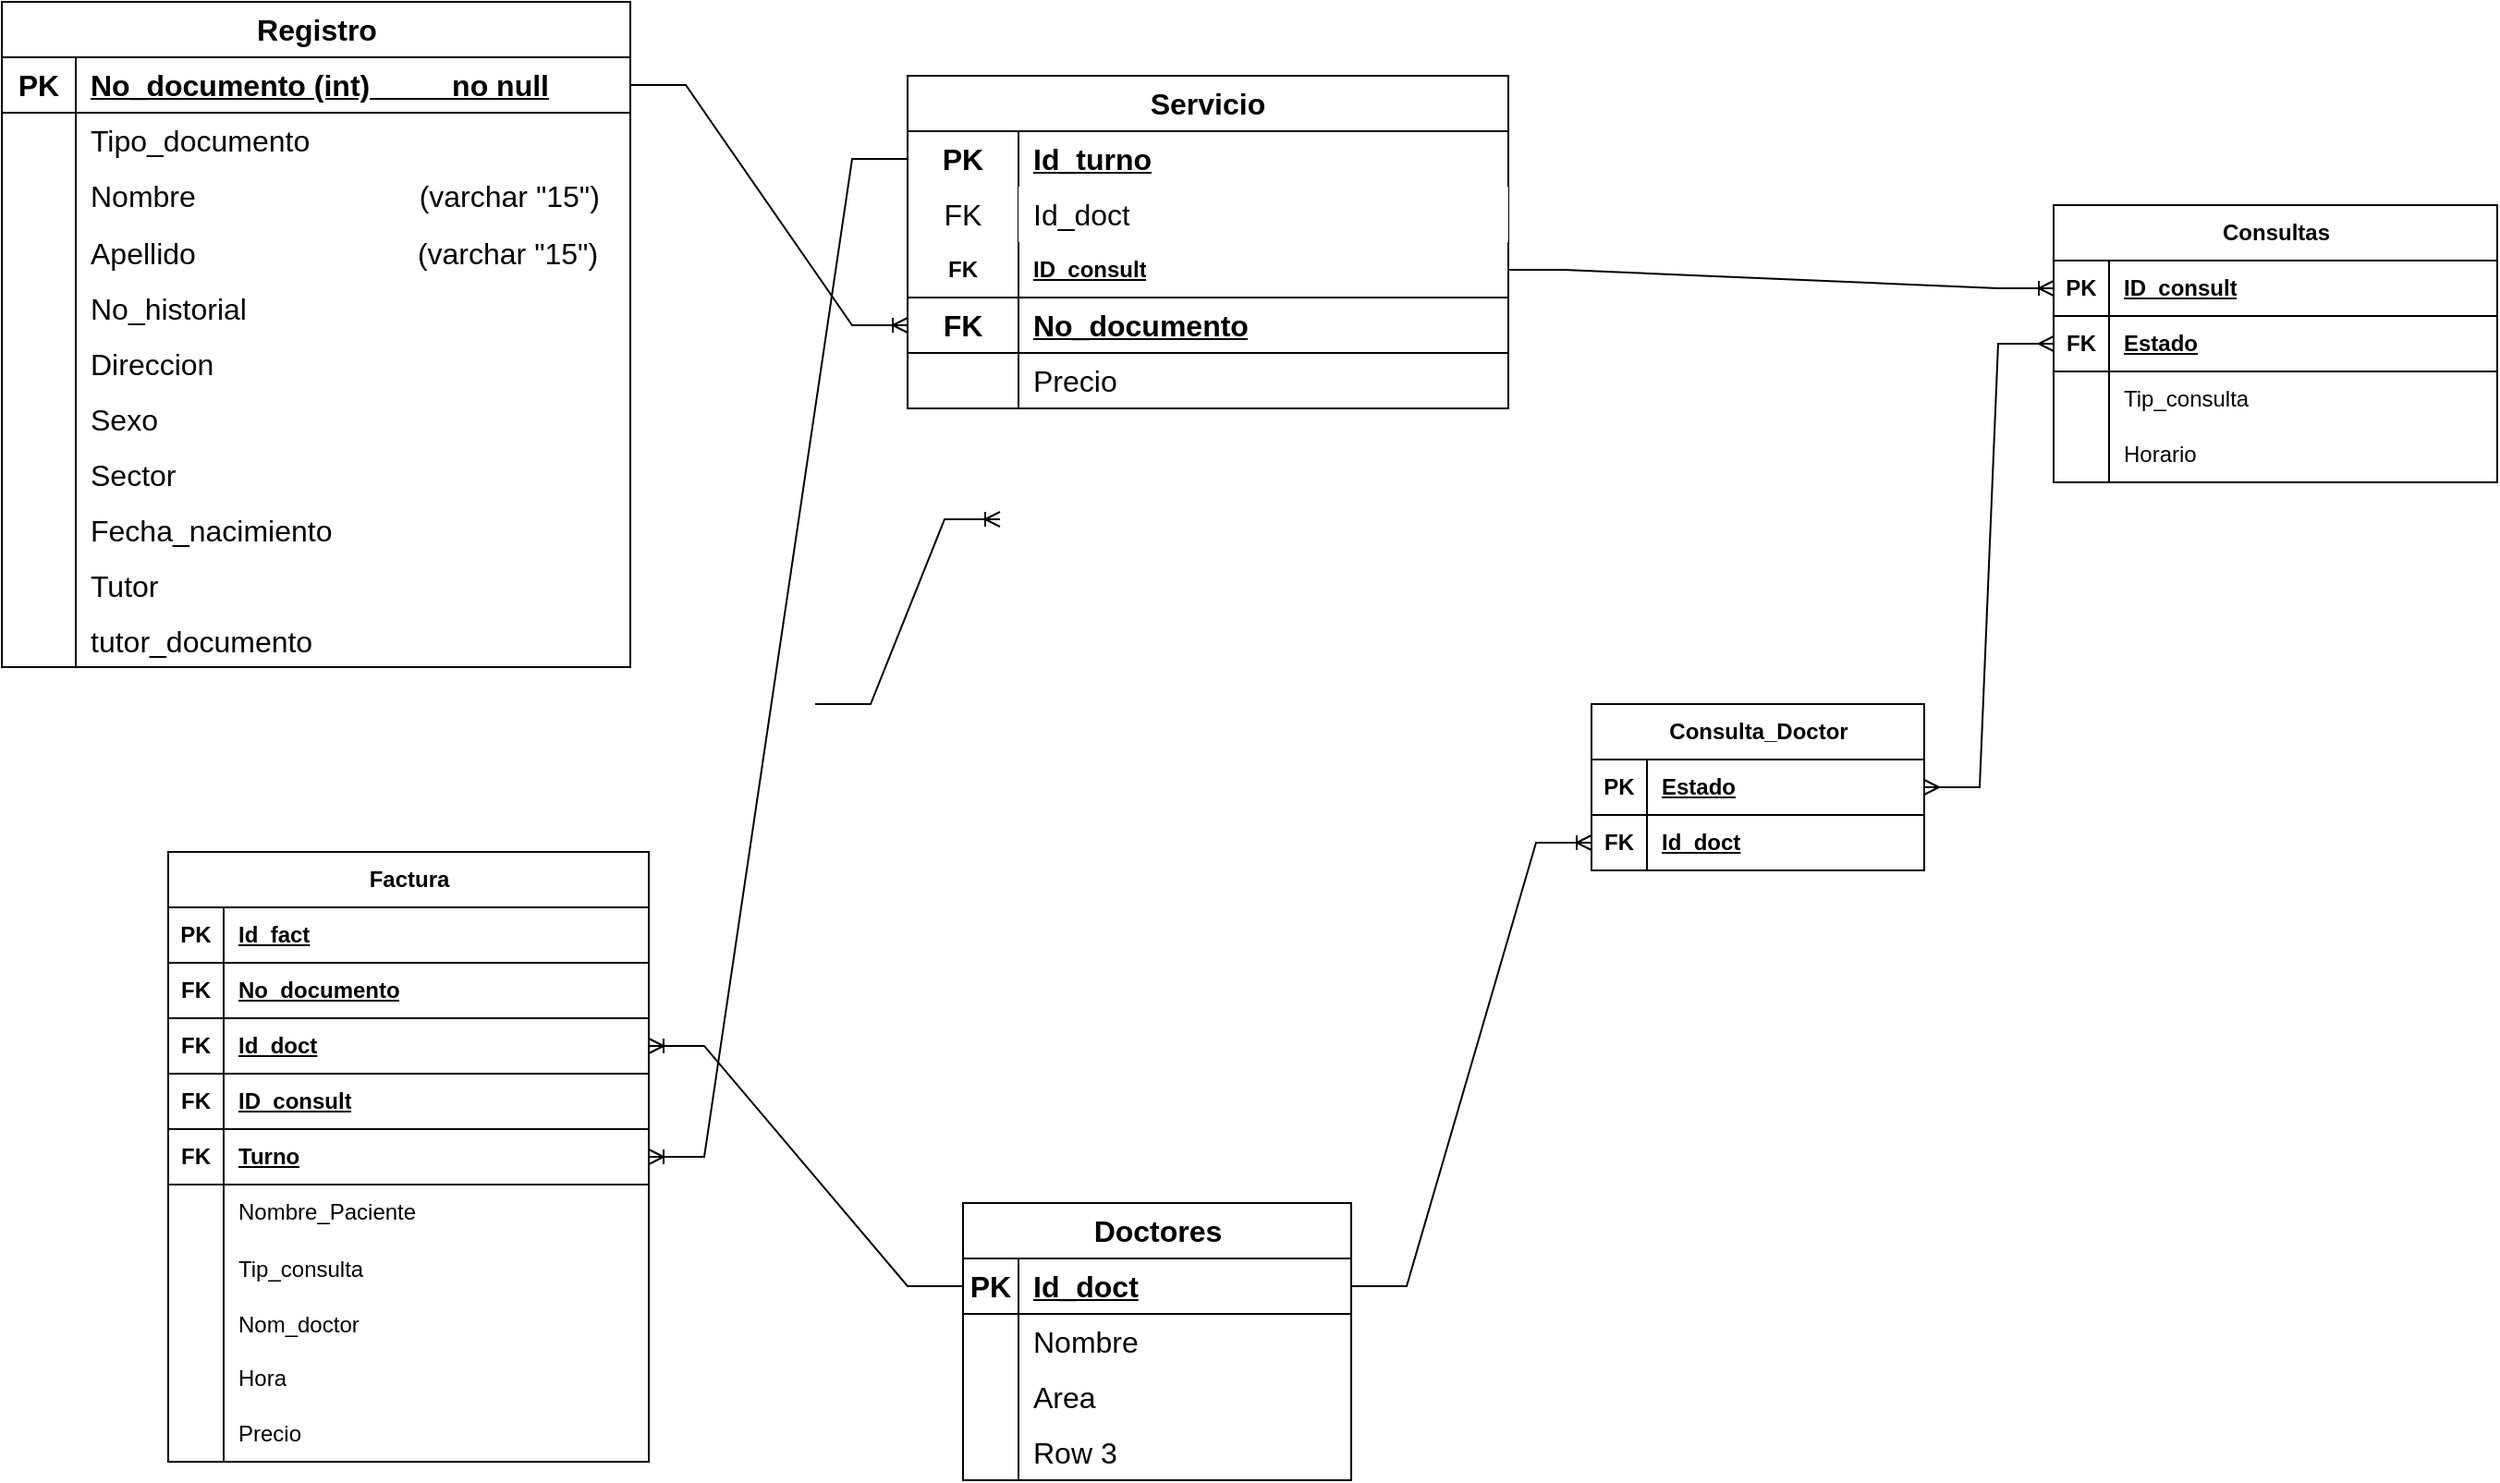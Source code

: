 <mxfile version="22.1.4" type="device">
  <diagram name="Página-1" id="O8-3BFKlpfTAhnzVfOjH">
    <mxGraphModel dx="2052" dy="817" grid="1" gridSize="10" guides="1" tooltips="1" connect="1" arrows="1" fold="1" page="0" pageScale="1" pageWidth="827" pageHeight="1169" math="0" shadow="0">
      <root>
        <mxCell id="0" />
        <mxCell id="1" parent="0" />
        <mxCell id="U9Rpdyars7yZOrOAHkoz-5" value="Registro" style="shape=table;startSize=30;container=1;collapsible=1;childLayout=tableLayout;fixedRows=1;rowLines=0;fontStyle=1;align=center;resizeLast=1;html=1;fontSize=16;" parent="1" vertex="1">
          <mxGeometry x="-140" y="30" width="340" height="360" as="geometry">
            <mxRectangle x="100" y="120" width="80" height="30" as="alternateBounds" />
          </mxGeometry>
        </mxCell>
        <mxCell id="U9Rpdyars7yZOrOAHkoz-6" value="" style="shape=tableRow;horizontal=0;startSize=0;swimlaneHead=0;swimlaneBody=0;fillColor=none;collapsible=0;dropTarget=0;points=[[0,0.5],[1,0.5]];portConstraint=eastwest;top=0;left=0;right=0;bottom=1;fontSize=16;" parent="U9Rpdyars7yZOrOAHkoz-5" vertex="1">
          <mxGeometry y="30" width="340" height="30" as="geometry" />
        </mxCell>
        <mxCell id="U9Rpdyars7yZOrOAHkoz-7" value="PK" style="shape=partialRectangle;connectable=0;fillColor=none;top=0;left=0;bottom=0;right=0;fontStyle=1;overflow=hidden;whiteSpace=wrap;html=1;fontSize=16;" parent="U9Rpdyars7yZOrOAHkoz-6" vertex="1">
          <mxGeometry width="40" height="30" as="geometry">
            <mxRectangle width="40" height="30" as="alternateBounds" />
          </mxGeometry>
        </mxCell>
        <mxCell id="U9Rpdyars7yZOrOAHkoz-8" value="No_documento (int)&amp;nbsp; &amp;nbsp; &amp;nbsp; &amp;nbsp; &amp;nbsp; no null" style="shape=partialRectangle;connectable=0;fillColor=none;top=0;left=0;bottom=0;right=0;align=left;spacingLeft=6;fontStyle=5;overflow=hidden;whiteSpace=wrap;html=1;fontSize=16;" parent="U9Rpdyars7yZOrOAHkoz-6" vertex="1">
          <mxGeometry x="40" width="300" height="30" as="geometry">
            <mxRectangle width="300" height="30" as="alternateBounds" />
          </mxGeometry>
        </mxCell>
        <mxCell id="U9Rpdyars7yZOrOAHkoz-9" value="" style="shape=tableRow;horizontal=0;startSize=0;swimlaneHead=0;swimlaneBody=0;fillColor=none;collapsible=0;dropTarget=0;points=[[0,0.5],[1,0.5]];portConstraint=eastwest;top=0;left=0;right=0;bottom=0;fontSize=16;" parent="U9Rpdyars7yZOrOAHkoz-5" vertex="1">
          <mxGeometry y="60" width="340" height="30" as="geometry" />
        </mxCell>
        <mxCell id="U9Rpdyars7yZOrOAHkoz-10" value="" style="shape=partialRectangle;connectable=0;fillColor=none;top=0;left=0;bottom=0;right=0;editable=1;overflow=hidden;whiteSpace=wrap;html=1;fontSize=16;" parent="U9Rpdyars7yZOrOAHkoz-9" vertex="1">
          <mxGeometry width="40" height="30" as="geometry">
            <mxRectangle width="40" height="30" as="alternateBounds" />
          </mxGeometry>
        </mxCell>
        <mxCell id="U9Rpdyars7yZOrOAHkoz-11" value="Tipo_documento&amp;nbsp;" style="shape=partialRectangle;connectable=0;fillColor=none;top=0;left=0;bottom=0;right=0;align=left;spacingLeft=6;overflow=hidden;whiteSpace=wrap;html=1;fontSize=16;" parent="U9Rpdyars7yZOrOAHkoz-9" vertex="1">
          <mxGeometry x="40" width="300" height="30" as="geometry">
            <mxRectangle width="300" height="30" as="alternateBounds" />
          </mxGeometry>
        </mxCell>
        <mxCell id="U9Rpdyars7yZOrOAHkoz-15" value="" style="shape=tableRow;horizontal=0;startSize=0;swimlaneHead=0;swimlaneBody=0;fillColor=none;collapsible=0;dropTarget=0;points=[[0,0.5],[1,0.5]];portConstraint=eastwest;top=0;left=0;right=0;bottom=0;fontSize=16;" parent="U9Rpdyars7yZOrOAHkoz-5" vertex="1">
          <mxGeometry y="90" width="340" height="30" as="geometry" />
        </mxCell>
        <mxCell id="U9Rpdyars7yZOrOAHkoz-16" value="" style="shape=partialRectangle;connectable=0;fillColor=none;top=0;left=0;bottom=0;right=0;editable=1;overflow=hidden;whiteSpace=wrap;html=1;fontSize=16;" parent="U9Rpdyars7yZOrOAHkoz-15" vertex="1">
          <mxGeometry width="40" height="30" as="geometry">
            <mxRectangle width="40" height="30" as="alternateBounds" />
          </mxGeometry>
        </mxCell>
        <mxCell id="U9Rpdyars7yZOrOAHkoz-17" value="Nombre&amp;nbsp;&lt;span style=&quot;white-space: pre;&quot;&gt;&#x9;&lt;/span&gt;&lt;span style=&quot;white-space: pre;&quot;&gt;&#x9;&lt;/span&gt;&lt;span style=&quot;white-space: pre;&quot;&gt;&#x9;&lt;/span&gt;&lt;span style=&quot;white-space: pre;&quot;&gt;&#x9;&lt;/span&gt;(varchar &quot;15&quot;)" style="shape=partialRectangle;connectable=0;fillColor=none;top=0;left=0;bottom=0;right=0;align=left;spacingLeft=6;overflow=hidden;whiteSpace=wrap;html=1;fontSize=16;" parent="U9Rpdyars7yZOrOAHkoz-15" vertex="1">
          <mxGeometry x="40" width="300" height="30" as="geometry">
            <mxRectangle width="300" height="30" as="alternateBounds" />
          </mxGeometry>
        </mxCell>
        <mxCell id="U9Rpdyars7yZOrOAHkoz-75" value="" style="shape=tableRow;horizontal=0;startSize=0;swimlaneHead=0;swimlaneBody=0;fillColor=none;collapsible=0;dropTarget=0;points=[[0,0.5],[1,0.5]];portConstraint=eastwest;top=0;left=0;right=0;bottom=0;fontSize=16;" parent="U9Rpdyars7yZOrOAHkoz-5" vertex="1">
          <mxGeometry y="120" width="340" height="30" as="geometry" />
        </mxCell>
        <mxCell id="U9Rpdyars7yZOrOAHkoz-76" value="" style="shape=partialRectangle;connectable=0;fillColor=none;top=0;left=0;bottom=0;right=0;editable=1;overflow=hidden;fontSize=16;" parent="U9Rpdyars7yZOrOAHkoz-75" vertex="1">
          <mxGeometry width="40" height="30" as="geometry">
            <mxRectangle width="40" height="30" as="alternateBounds" />
          </mxGeometry>
        </mxCell>
        <mxCell id="U9Rpdyars7yZOrOAHkoz-77" value="Apellido                           (varchar &quot;15&quot;)" style="shape=partialRectangle;connectable=0;fillColor=none;top=0;left=0;bottom=0;right=0;align=left;spacingLeft=6;overflow=hidden;fontSize=16;" parent="U9Rpdyars7yZOrOAHkoz-75" vertex="1">
          <mxGeometry x="40" width="300" height="30" as="geometry">
            <mxRectangle width="300" height="30" as="alternateBounds" />
          </mxGeometry>
        </mxCell>
        <mxCell id="U9Rpdyars7yZOrOAHkoz-83" value="" style="shape=tableRow;horizontal=0;startSize=0;swimlaneHead=0;swimlaneBody=0;fillColor=none;collapsible=0;dropTarget=0;points=[[0,0.5],[1,0.5]];portConstraint=eastwest;top=0;left=0;right=0;bottom=0;fontSize=16;" parent="U9Rpdyars7yZOrOAHkoz-5" vertex="1">
          <mxGeometry y="150" width="340" height="30" as="geometry" />
        </mxCell>
        <mxCell id="U9Rpdyars7yZOrOAHkoz-84" value="" style="shape=partialRectangle;connectable=0;fillColor=none;top=0;left=0;bottom=0;right=0;editable=1;overflow=hidden;fontSize=16;" parent="U9Rpdyars7yZOrOAHkoz-83" vertex="1">
          <mxGeometry width="40" height="30" as="geometry">
            <mxRectangle width="40" height="30" as="alternateBounds" />
          </mxGeometry>
        </mxCell>
        <mxCell id="U9Rpdyars7yZOrOAHkoz-85" value="No_historial" style="shape=partialRectangle;connectable=0;fillColor=none;top=0;left=0;bottom=0;right=0;align=left;spacingLeft=6;overflow=hidden;fontSize=16;" parent="U9Rpdyars7yZOrOAHkoz-83" vertex="1">
          <mxGeometry x="40" width="300" height="30" as="geometry">
            <mxRectangle width="300" height="30" as="alternateBounds" />
          </mxGeometry>
        </mxCell>
        <mxCell id="U9Rpdyars7yZOrOAHkoz-79" value="" style="shape=tableRow;horizontal=0;startSize=0;swimlaneHead=0;swimlaneBody=0;fillColor=none;collapsible=0;dropTarget=0;points=[[0,0.5],[1,0.5]];portConstraint=eastwest;top=0;left=0;right=0;bottom=0;fontSize=16;" parent="U9Rpdyars7yZOrOAHkoz-5" vertex="1">
          <mxGeometry y="180" width="340" height="30" as="geometry" />
        </mxCell>
        <mxCell id="U9Rpdyars7yZOrOAHkoz-80" value="" style="shape=partialRectangle;connectable=0;fillColor=none;top=0;left=0;bottom=0;right=0;editable=1;overflow=hidden;fontSize=16;" parent="U9Rpdyars7yZOrOAHkoz-79" vertex="1">
          <mxGeometry width="40" height="30" as="geometry">
            <mxRectangle width="40" height="30" as="alternateBounds" />
          </mxGeometry>
        </mxCell>
        <mxCell id="U9Rpdyars7yZOrOAHkoz-81" value="Direccion" style="shape=partialRectangle;connectable=0;fillColor=none;top=0;left=0;bottom=0;right=0;align=left;spacingLeft=6;overflow=hidden;fontSize=16;" parent="U9Rpdyars7yZOrOAHkoz-79" vertex="1">
          <mxGeometry x="40" width="300" height="30" as="geometry">
            <mxRectangle width="300" height="30" as="alternateBounds" />
          </mxGeometry>
        </mxCell>
        <mxCell id="U9Rpdyars7yZOrOAHkoz-95" value="" style="shape=tableRow;horizontal=0;startSize=0;swimlaneHead=0;swimlaneBody=0;fillColor=none;collapsible=0;dropTarget=0;points=[[0,0.5],[1,0.5]];portConstraint=eastwest;top=0;left=0;right=0;bottom=0;fontSize=16;" parent="U9Rpdyars7yZOrOAHkoz-5" vertex="1">
          <mxGeometry y="210" width="340" height="30" as="geometry" />
        </mxCell>
        <mxCell id="U9Rpdyars7yZOrOAHkoz-96" value="" style="shape=partialRectangle;connectable=0;fillColor=none;top=0;left=0;bottom=0;right=0;editable=1;overflow=hidden;fontSize=16;" parent="U9Rpdyars7yZOrOAHkoz-95" vertex="1">
          <mxGeometry width="40" height="30" as="geometry">
            <mxRectangle width="40" height="30" as="alternateBounds" />
          </mxGeometry>
        </mxCell>
        <mxCell id="U9Rpdyars7yZOrOAHkoz-97" value="Sexo" style="shape=partialRectangle;connectable=0;fillColor=none;top=0;left=0;bottom=0;right=0;align=left;spacingLeft=6;overflow=hidden;fontSize=16;" parent="U9Rpdyars7yZOrOAHkoz-95" vertex="1">
          <mxGeometry x="40" width="300" height="30" as="geometry">
            <mxRectangle width="300" height="30" as="alternateBounds" />
          </mxGeometry>
        </mxCell>
        <mxCell id="U9Rpdyars7yZOrOAHkoz-87" value="" style="shape=tableRow;horizontal=0;startSize=0;swimlaneHead=0;swimlaneBody=0;fillColor=none;collapsible=0;dropTarget=0;points=[[0,0.5],[1,0.5]];portConstraint=eastwest;top=0;left=0;right=0;bottom=0;fontSize=16;" parent="U9Rpdyars7yZOrOAHkoz-5" vertex="1">
          <mxGeometry y="240" width="340" height="30" as="geometry" />
        </mxCell>
        <mxCell id="U9Rpdyars7yZOrOAHkoz-88" value="" style="shape=partialRectangle;connectable=0;fillColor=none;top=0;left=0;bottom=0;right=0;editable=1;overflow=hidden;fontSize=16;" parent="U9Rpdyars7yZOrOAHkoz-87" vertex="1">
          <mxGeometry width="40" height="30" as="geometry">
            <mxRectangle width="40" height="30" as="alternateBounds" />
          </mxGeometry>
        </mxCell>
        <mxCell id="U9Rpdyars7yZOrOAHkoz-89" value="Sector" style="shape=partialRectangle;connectable=0;fillColor=none;top=0;left=0;bottom=0;right=0;align=left;spacingLeft=6;overflow=hidden;fontSize=16;" parent="U9Rpdyars7yZOrOAHkoz-87" vertex="1">
          <mxGeometry x="40" width="300" height="30" as="geometry">
            <mxRectangle width="300" height="30" as="alternateBounds" />
          </mxGeometry>
        </mxCell>
        <mxCell id="U9Rpdyars7yZOrOAHkoz-99" value="" style="shape=tableRow;horizontal=0;startSize=0;swimlaneHead=0;swimlaneBody=0;fillColor=none;collapsible=0;dropTarget=0;points=[[0,0.5],[1,0.5]];portConstraint=eastwest;top=0;left=0;right=0;bottom=0;fontSize=16;" parent="U9Rpdyars7yZOrOAHkoz-5" vertex="1">
          <mxGeometry y="270" width="340" height="30" as="geometry" />
        </mxCell>
        <mxCell id="U9Rpdyars7yZOrOAHkoz-100" value="" style="shape=partialRectangle;connectable=0;fillColor=none;top=0;left=0;bottom=0;right=0;editable=1;overflow=hidden;fontSize=16;" parent="U9Rpdyars7yZOrOAHkoz-99" vertex="1">
          <mxGeometry width="40" height="30" as="geometry">
            <mxRectangle width="40" height="30" as="alternateBounds" />
          </mxGeometry>
        </mxCell>
        <mxCell id="U9Rpdyars7yZOrOAHkoz-101" value="Fecha_nacimiento" style="shape=partialRectangle;connectable=0;fillColor=none;top=0;left=0;bottom=0;right=0;align=left;spacingLeft=6;overflow=hidden;fontSize=16;" parent="U9Rpdyars7yZOrOAHkoz-99" vertex="1">
          <mxGeometry x="40" width="300" height="30" as="geometry">
            <mxRectangle width="300" height="30" as="alternateBounds" />
          </mxGeometry>
        </mxCell>
        <mxCell id="U9Rpdyars7yZOrOAHkoz-91" value="" style="shape=tableRow;horizontal=0;startSize=0;swimlaneHead=0;swimlaneBody=0;fillColor=none;collapsible=0;dropTarget=0;points=[[0,0.5],[1,0.5]];portConstraint=eastwest;top=0;left=0;right=0;bottom=0;fontSize=16;" parent="U9Rpdyars7yZOrOAHkoz-5" vertex="1">
          <mxGeometry y="300" width="340" height="30" as="geometry" />
        </mxCell>
        <mxCell id="U9Rpdyars7yZOrOAHkoz-92" value="" style="shape=partialRectangle;connectable=0;fillColor=none;top=0;left=0;bottom=0;right=0;editable=1;overflow=hidden;fontSize=16;" parent="U9Rpdyars7yZOrOAHkoz-91" vertex="1">
          <mxGeometry width="40" height="30" as="geometry">
            <mxRectangle width="40" height="30" as="alternateBounds" />
          </mxGeometry>
        </mxCell>
        <mxCell id="U9Rpdyars7yZOrOAHkoz-93" value="Tutor" style="shape=partialRectangle;connectable=0;fillColor=none;top=0;left=0;bottom=0;right=0;align=left;spacingLeft=6;overflow=hidden;fontSize=16;" parent="U9Rpdyars7yZOrOAHkoz-91" vertex="1">
          <mxGeometry x="40" width="300" height="30" as="geometry">
            <mxRectangle width="300" height="30" as="alternateBounds" />
          </mxGeometry>
        </mxCell>
        <mxCell id="U9Rpdyars7yZOrOAHkoz-103" value="" style="shape=tableRow;horizontal=0;startSize=0;swimlaneHead=0;swimlaneBody=0;fillColor=none;collapsible=0;dropTarget=0;points=[[0,0.5],[1,0.5]];portConstraint=eastwest;top=0;left=0;right=0;bottom=0;fontSize=16;" parent="U9Rpdyars7yZOrOAHkoz-5" vertex="1">
          <mxGeometry y="330" width="340" height="30" as="geometry" />
        </mxCell>
        <mxCell id="U9Rpdyars7yZOrOAHkoz-104" value="" style="shape=partialRectangle;connectable=0;fillColor=none;top=0;left=0;bottom=0;right=0;editable=1;overflow=hidden;fontSize=16;" parent="U9Rpdyars7yZOrOAHkoz-103" vertex="1">
          <mxGeometry width="40" height="30" as="geometry">
            <mxRectangle width="40" height="30" as="alternateBounds" />
          </mxGeometry>
        </mxCell>
        <mxCell id="U9Rpdyars7yZOrOAHkoz-105" value="tutor_documento" style="shape=partialRectangle;connectable=0;fillColor=none;top=0;left=0;bottom=0;right=0;align=left;spacingLeft=6;overflow=hidden;fontSize=16;" parent="U9Rpdyars7yZOrOAHkoz-103" vertex="1">
          <mxGeometry x="40" width="300" height="30" as="geometry">
            <mxRectangle width="300" height="30" as="alternateBounds" />
          </mxGeometry>
        </mxCell>
        <mxCell id="U9Rpdyars7yZOrOAHkoz-18" value="Servicio" style="shape=table;startSize=30;container=1;collapsible=1;childLayout=tableLayout;fixedRows=1;rowLines=0;fontStyle=1;align=center;resizeLast=1;html=1;whiteSpace=wrap;fontSize=16;" parent="1" vertex="1">
          <mxGeometry x="350" y="70" width="325" height="180" as="geometry">
            <mxRectangle x="470" y="120" width="100" height="30" as="alternateBounds" />
          </mxGeometry>
        </mxCell>
        <mxCell id="U9Rpdyars7yZOrOAHkoz-19" value="" style="shape=tableRow;horizontal=0;startSize=0;swimlaneHead=0;swimlaneBody=0;fillColor=none;collapsible=0;dropTarget=0;points=[[0,0.5],[1,0.5]];portConstraint=eastwest;top=0;left=0;right=0;bottom=0;html=1;fontSize=16;" parent="U9Rpdyars7yZOrOAHkoz-18" vertex="1">
          <mxGeometry y="30" width="325" height="30" as="geometry" />
        </mxCell>
        <mxCell id="U9Rpdyars7yZOrOAHkoz-20" value="PK" style="shape=partialRectangle;connectable=0;fillColor=none;top=0;left=0;bottom=0;right=0;fontStyle=1;overflow=hidden;html=1;whiteSpace=wrap;fontSize=16;" parent="U9Rpdyars7yZOrOAHkoz-19" vertex="1">
          <mxGeometry width="60" height="30" as="geometry">
            <mxRectangle width="60" height="30" as="alternateBounds" />
          </mxGeometry>
        </mxCell>
        <mxCell id="U9Rpdyars7yZOrOAHkoz-21" value="Id_turno" style="shape=partialRectangle;connectable=0;fillColor=none;top=0;left=0;bottom=0;right=0;align=left;spacingLeft=6;fontStyle=5;overflow=hidden;html=1;whiteSpace=wrap;fontSize=16;" parent="U9Rpdyars7yZOrOAHkoz-19" vertex="1">
          <mxGeometry x="60" width="265" height="30" as="geometry">
            <mxRectangle width="265" height="30" as="alternateBounds" />
          </mxGeometry>
        </mxCell>
        <mxCell id="U9Rpdyars7yZOrOAHkoz-128" value="" style="shape=tableRow;horizontal=0;startSize=0;swimlaneHead=0;swimlaneBody=0;fillColor=none;collapsible=0;dropTarget=0;points=[[0,0.5],[1,0.5]];portConstraint=eastwest;top=0;left=0;right=0;bottom=0;fontSize=16;" parent="U9Rpdyars7yZOrOAHkoz-18" vertex="1">
          <mxGeometry y="60" width="325" height="30" as="geometry" />
        </mxCell>
        <mxCell id="U9Rpdyars7yZOrOAHkoz-129" value="FK" style="shape=partialRectangle;connectable=0;fillColor=none;top=0;left=0;bottom=0;right=0;fontStyle=0;overflow=hidden;whiteSpace=wrap;html=1;fontSize=16;" parent="U9Rpdyars7yZOrOAHkoz-128" vertex="1">
          <mxGeometry width="60" height="30" as="geometry">
            <mxRectangle width="60" height="30" as="alternateBounds" />
          </mxGeometry>
        </mxCell>
        <mxCell id="U9Rpdyars7yZOrOAHkoz-130" value="Id_doct" style="shape=partialRectangle;connectable=0;fillColor=default;top=0;left=0;bottom=0;right=0;align=left;spacingLeft=6;fontStyle=0;overflow=hidden;whiteSpace=wrap;html=1;fontSize=16;" parent="U9Rpdyars7yZOrOAHkoz-128" vertex="1">
          <mxGeometry x="60" width="265" height="30" as="geometry">
            <mxRectangle width="265" height="30" as="alternateBounds" />
          </mxGeometry>
        </mxCell>
        <mxCell id="kKd8WQo6Ynm4WX5m8LWY-43" value="" style="shape=tableRow;horizontal=0;startSize=0;swimlaneHead=0;swimlaneBody=0;fillColor=none;collapsible=0;dropTarget=0;points=[[0,0.5],[1,0.5]];portConstraint=eastwest;top=0;left=0;right=0;bottom=1;" vertex="1" parent="U9Rpdyars7yZOrOAHkoz-18">
          <mxGeometry y="90" width="325" height="30" as="geometry" />
        </mxCell>
        <mxCell id="kKd8WQo6Ynm4WX5m8LWY-44" value="FK" style="shape=partialRectangle;connectable=0;fillColor=none;top=0;left=0;bottom=0;right=0;fontStyle=1;overflow=hidden;whiteSpace=wrap;html=1;" vertex="1" parent="kKd8WQo6Ynm4WX5m8LWY-43">
          <mxGeometry width="60" height="30" as="geometry">
            <mxRectangle width="60" height="30" as="alternateBounds" />
          </mxGeometry>
        </mxCell>
        <mxCell id="kKd8WQo6Ynm4WX5m8LWY-45" value="ID_consult" style="shape=partialRectangle;connectable=0;fillColor=none;top=0;left=0;bottom=0;right=0;align=left;spacingLeft=6;fontStyle=5;overflow=hidden;whiteSpace=wrap;html=1;" vertex="1" parent="kKd8WQo6Ynm4WX5m8LWY-43">
          <mxGeometry x="60" width="265" height="30" as="geometry">
            <mxRectangle width="265" height="30" as="alternateBounds" />
          </mxGeometry>
        </mxCell>
        <mxCell id="U9Rpdyars7yZOrOAHkoz-22" value="" style="shape=tableRow;horizontal=0;startSize=0;swimlaneHead=0;swimlaneBody=0;fillColor=none;collapsible=0;dropTarget=0;points=[[0,0.5],[1,0.5]];portConstraint=eastwest;top=0;left=0;right=0;bottom=1;html=1;fontSize=16;" parent="U9Rpdyars7yZOrOAHkoz-18" vertex="1">
          <mxGeometry y="120" width="325" height="30" as="geometry" />
        </mxCell>
        <mxCell id="U9Rpdyars7yZOrOAHkoz-23" value="FK" style="shape=partialRectangle;connectable=0;fillColor=none;top=0;left=0;bottom=0;right=0;fontStyle=1;overflow=hidden;html=1;whiteSpace=wrap;fontSize=16;" parent="U9Rpdyars7yZOrOAHkoz-22" vertex="1">
          <mxGeometry width="60" height="30" as="geometry">
            <mxRectangle width="60" height="30" as="alternateBounds" />
          </mxGeometry>
        </mxCell>
        <mxCell id="U9Rpdyars7yZOrOAHkoz-24" value="No_documento" style="shape=partialRectangle;connectable=0;fillColor=none;top=0;left=0;bottom=0;right=0;align=left;spacingLeft=6;fontStyle=5;overflow=hidden;html=1;whiteSpace=wrap;fontSize=16;" parent="U9Rpdyars7yZOrOAHkoz-22" vertex="1">
          <mxGeometry x="60" width="265" height="30" as="geometry">
            <mxRectangle width="265" height="30" as="alternateBounds" />
          </mxGeometry>
        </mxCell>
        <mxCell id="U9Rpdyars7yZOrOAHkoz-28" value="" style="shape=tableRow;horizontal=0;startSize=0;swimlaneHead=0;swimlaneBody=0;fillColor=none;collapsible=0;dropTarget=0;points=[[0,0.5],[1,0.5]];portConstraint=eastwest;top=0;left=0;right=0;bottom=0;html=1;fontSize=16;" parent="U9Rpdyars7yZOrOAHkoz-18" vertex="1">
          <mxGeometry y="150" width="325" height="30" as="geometry" />
        </mxCell>
        <mxCell id="U9Rpdyars7yZOrOAHkoz-29" value="" style="shape=partialRectangle;connectable=0;fillColor=none;top=0;left=0;bottom=0;right=0;editable=1;overflow=hidden;html=1;whiteSpace=wrap;fontSize=16;" parent="U9Rpdyars7yZOrOAHkoz-28" vertex="1">
          <mxGeometry width="60" height="30" as="geometry">
            <mxRectangle width="60" height="30" as="alternateBounds" />
          </mxGeometry>
        </mxCell>
        <mxCell id="U9Rpdyars7yZOrOAHkoz-30" value="Precio" style="shape=partialRectangle;connectable=0;fillColor=none;top=0;left=0;bottom=0;right=0;align=left;spacingLeft=6;overflow=hidden;html=1;whiteSpace=wrap;fontSize=16;" parent="U9Rpdyars7yZOrOAHkoz-28" vertex="1">
          <mxGeometry x="60" width="265" height="30" as="geometry">
            <mxRectangle width="265" height="30" as="alternateBounds" />
          </mxGeometry>
        </mxCell>
        <mxCell id="U9Rpdyars7yZOrOAHkoz-33" value="" style="shape=tableRow;horizontal=0;startSize=0;swimlaneHead=0;swimlaneBody=0;fillColor=none;collapsible=0;dropTarget=0;points=[[0,0.5],[1,0.5]];portConstraint=eastwest;top=0;left=0;right=0;bottom=0;fontSize=16;" parent="1" vertex="1">
          <mxGeometry x="100" y="270" width="280" height="30" as="geometry" />
        </mxCell>
        <mxCell id="U9Rpdyars7yZOrOAHkoz-34" value="" style="shape=partialRectangle;connectable=0;fillColor=none;top=0;left=0;bottom=0;right=0;editable=1;overflow=hidden;whiteSpace=wrap;html=1;fontSize=16;" parent="U9Rpdyars7yZOrOAHkoz-33" vertex="1">
          <mxGeometry width="30" height="30" as="geometry">
            <mxRectangle width="30" height="30" as="alternateBounds" />
          </mxGeometry>
        </mxCell>
        <mxCell id="U9Rpdyars7yZOrOAHkoz-36" value="" style="shape=tableRow;horizontal=0;startSize=0;swimlaneHead=0;swimlaneBody=0;fillColor=none;collapsible=0;dropTarget=0;points=[[0,0.5],[1,0.5]];portConstraint=eastwest;top=0;left=0;right=0;bottom=0;fontSize=16;" parent="1" vertex="1">
          <mxGeometry x="100" y="270" width="280" height="30" as="geometry" />
        </mxCell>
        <mxCell id="U9Rpdyars7yZOrOAHkoz-40" value="" style="shape=tableRow;horizontal=0;startSize=0;swimlaneHead=0;swimlaneBody=0;fillColor=none;collapsible=0;dropTarget=0;points=[[0,0.5],[1,0.5]];portConstraint=eastwest;top=0;left=0;right=0;bottom=0;fontSize=16;" parent="1" vertex="1">
          <mxGeometry x="100" y="300" width="280" height="30" as="geometry" />
        </mxCell>
        <mxCell id="U9Rpdyars7yZOrOAHkoz-43" value="" style="shape=tableRow;horizontal=0;startSize=0;swimlaneHead=0;swimlaneBody=0;fillColor=none;collapsible=0;dropTarget=0;points=[[0,0.5],[1,0.5]];portConstraint=eastwest;top=0;left=0;right=0;bottom=0;fontSize=16;" parent="1" vertex="1">
          <mxGeometry x="100" y="330" width="280" height="30" as="geometry" />
        </mxCell>
        <mxCell id="U9Rpdyars7yZOrOAHkoz-46" value="" style="shape=tableRow;horizontal=0;startSize=0;swimlaneHead=0;swimlaneBody=0;fillColor=none;collapsible=0;dropTarget=0;points=[[0,0.5],[1,0.5]];portConstraint=eastwest;top=0;left=0;right=0;bottom=0;fontSize=16;" parent="1" vertex="1">
          <mxGeometry x="100" y="360" width="280" height="30" as="geometry" />
        </mxCell>
        <mxCell id="U9Rpdyars7yZOrOAHkoz-52" value="" style="shape=tableRow;horizontal=0;startSize=0;swimlaneHead=0;swimlaneBody=0;fillColor=none;collapsible=0;dropTarget=0;points=[[0,0.5],[1,0.5]];portConstraint=eastwest;top=0;left=0;right=0;bottom=0;fontSize=16;" parent="1" vertex="1">
          <mxGeometry x="100" y="420" width="280" height="30" as="geometry" />
        </mxCell>
        <mxCell id="U9Rpdyars7yZOrOAHkoz-55" value="" style="shape=tableRow;horizontal=0;startSize=0;swimlaneHead=0;swimlaneBody=0;fillColor=none;collapsible=0;dropTarget=0;points=[[0,0.5],[1,0.5]];portConstraint=eastwest;top=0;left=0;right=0;bottom=0;fontSize=16;" parent="1" vertex="1">
          <mxGeometry x="100" y="450" width="280" height="30" as="geometry" />
        </mxCell>
        <mxCell id="U9Rpdyars7yZOrOAHkoz-110" value="Doctores" style="shape=table;startSize=30;container=1;collapsible=1;childLayout=tableLayout;fixedRows=1;rowLines=0;fontStyle=1;align=center;resizeLast=1;html=1;fontSize=16;" parent="1" vertex="1">
          <mxGeometry x="380" y="680" width="210" height="150" as="geometry" />
        </mxCell>
        <mxCell id="U9Rpdyars7yZOrOAHkoz-111" value="" style="shape=tableRow;horizontal=0;startSize=0;swimlaneHead=0;swimlaneBody=0;fillColor=none;collapsible=0;dropTarget=0;points=[[0,0.5],[1,0.5]];portConstraint=eastwest;top=0;left=0;right=0;bottom=1;fontSize=16;" parent="U9Rpdyars7yZOrOAHkoz-110" vertex="1">
          <mxGeometry y="30" width="210" height="30" as="geometry" />
        </mxCell>
        <mxCell id="U9Rpdyars7yZOrOAHkoz-112" value="PK" style="shape=partialRectangle;connectable=0;fillColor=none;top=0;left=0;bottom=0;right=0;fontStyle=1;overflow=hidden;whiteSpace=wrap;html=1;fontSize=16;" parent="U9Rpdyars7yZOrOAHkoz-111" vertex="1">
          <mxGeometry width="30" height="30" as="geometry">
            <mxRectangle width="30" height="30" as="alternateBounds" />
          </mxGeometry>
        </mxCell>
        <mxCell id="U9Rpdyars7yZOrOAHkoz-113" value="Id_doct" style="shape=partialRectangle;connectable=0;fillColor=none;top=0;left=0;bottom=0;right=0;align=left;spacingLeft=6;fontStyle=5;overflow=hidden;whiteSpace=wrap;html=1;fontSize=16;" parent="U9Rpdyars7yZOrOAHkoz-111" vertex="1">
          <mxGeometry x="30" width="180" height="30" as="geometry">
            <mxRectangle width="180" height="30" as="alternateBounds" />
          </mxGeometry>
        </mxCell>
        <mxCell id="U9Rpdyars7yZOrOAHkoz-114" value="" style="shape=tableRow;horizontal=0;startSize=0;swimlaneHead=0;swimlaneBody=0;fillColor=none;collapsible=0;dropTarget=0;points=[[0,0.5],[1,0.5]];portConstraint=eastwest;top=0;left=0;right=0;bottom=0;fontSize=16;" parent="U9Rpdyars7yZOrOAHkoz-110" vertex="1">
          <mxGeometry y="60" width="210" height="30" as="geometry" />
        </mxCell>
        <mxCell id="U9Rpdyars7yZOrOAHkoz-115" value="" style="shape=partialRectangle;connectable=0;fillColor=none;top=0;left=0;bottom=0;right=0;editable=1;overflow=hidden;whiteSpace=wrap;html=1;fontSize=16;" parent="U9Rpdyars7yZOrOAHkoz-114" vertex="1">
          <mxGeometry width="30" height="30" as="geometry">
            <mxRectangle width="30" height="30" as="alternateBounds" />
          </mxGeometry>
        </mxCell>
        <mxCell id="U9Rpdyars7yZOrOAHkoz-116" value="Nombre" style="shape=partialRectangle;connectable=0;fillColor=none;top=0;left=0;bottom=0;right=0;align=left;spacingLeft=6;overflow=hidden;whiteSpace=wrap;html=1;fontSize=16;" parent="U9Rpdyars7yZOrOAHkoz-114" vertex="1">
          <mxGeometry x="30" width="180" height="30" as="geometry">
            <mxRectangle width="180" height="30" as="alternateBounds" />
          </mxGeometry>
        </mxCell>
        <mxCell id="U9Rpdyars7yZOrOAHkoz-117" value="" style="shape=tableRow;horizontal=0;startSize=0;swimlaneHead=0;swimlaneBody=0;fillColor=none;collapsible=0;dropTarget=0;points=[[0,0.5],[1,0.5]];portConstraint=eastwest;top=0;left=0;right=0;bottom=0;fontSize=16;" parent="U9Rpdyars7yZOrOAHkoz-110" vertex="1">
          <mxGeometry y="90" width="210" height="30" as="geometry" />
        </mxCell>
        <mxCell id="U9Rpdyars7yZOrOAHkoz-118" value="" style="shape=partialRectangle;connectable=0;fillColor=none;top=0;left=0;bottom=0;right=0;editable=1;overflow=hidden;whiteSpace=wrap;html=1;fontSize=16;" parent="U9Rpdyars7yZOrOAHkoz-117" vertex="1">
          <mxGeometry width="30" height="30" as="geometry">
            <mxRectangle width="30" height="30" as="alternateBounds" />
          </mxGeometry>
        </mxCell>
        <mxCell id="U9Rpdyars7yZOrOAHkoz-119" value="Area" style="shape=partialRectangle;connectable=0;fillColor=none;top=0;left=0;bottom=0;right=0;align=left;spacingLeft=6;overflow=hidden;whiteSpace=wrap;html=1;fontSize=16;" parent="U9Rpdyars7yZOrOAHkoz-117" vertex="1">
          <mxGeometry x="30" width="180" height="30" as="geometry">
            <mxRectangle width="180" height="30" as="alternateBounds" />
          </mxGeometry>
        </mxCell>
        <mxCell id="U9Rpdyars7yZOrOAHkoz-120" value="" style="shape=tableRow;horizontal=0;startSize=0;swimlaneHead=0;swimlaneBody=0;fillColor=none;collapsible=0;dropTarget=0;points=[[0,0.5],[1,0.5]];portConstraint=eastwest;top=0;left=0;right=0;bottom=0;fontSize=16;" parent="U9Rpdyars7yZOrOAHkoz-110" vertex="1">
          <mxGeometry y="120" width="210" height="30" as="geometry" />
        </mxCell>
        <mxCell id="U9Rpdyars7yZOrOAHkoz-121" value="" style="shape=partialRectangle;connectable=0;fillColor=none;top=0;left=0;bottom=0;right=0;editable=1;overflow=hidden;whiteSpace=wrap;html=1;fontSize=16;" parent="U9Rpdyars7yZOrOAHkoz-120" vertex="1">
          <mxGeometry width="30" height="30" as="geometry">
            <mxRectangle width="30" height="30" as="alternateBounds" />
          </mxGeometry>
        </mxCell>
        <mxCell id="U9Rpdyars7yZOrOAHkoz-122" value="Row 3" style="shape=partialRectangle;connectable=0;fillColor=none;top=0;left=0;bottom=0;right=0;align=left;spacingLeft=6;overflow=hidden;whiteSpace=wrap;html=1;fontSize=16;" parent="U9Rpdyars7yZOrOAHkoz-120" vertex="1">
          <mxGeometry x="30" width="180" height="30" as="geometry">
            <mxRectangle width="180" height="30" as="alternateBounds" />
          </mxGeometry>
        </mxCell>
        <mxCell id="kKd8WQo6Ynm4WX5m8LWY-1" value="Factura" style="shape=table;startSize=30;container=1;collapsible=1;childLayout=tableLayout;fixedRows=1;rowLines=0;fontStyle=1;align=center;resizeLast=1;html=1;" vertex="1" parent="1">
          <mxGeometry x="-50" y="490" width="260" height="330" as="geometry" />
        </mxCell>
        <mxCell id="kKd8WQo6Ynm4WX5m8LWY-2" value="" style="shape=tableRow;horizontal=0;startSize=0;swimlaneHead=0;swimlaneBody=0;fillColor=none;collapsible=0;dropTarget=0;points=[[0,0.5],[1,0.5]];portConstraint=eastwest;top=0;left=0;right=0;bottom=1;" vertex="1" parent="kKd8WQo6Ynm4WX5m8LWY-1">
          <mxGeometry y="30" width="260" height="30" as="geometry" />
        </mxCell>
        <mxCell id="kKd8WQo6Ynm4WX5m8LWY-3" value="PK" style="shape=partialRectangle;connectable=0;fillColor=none;top=0;left=0;bottom=0;right=0;fontStyle=1;overflow=hidden;whiteSpace=wrap;html=1;" vertex="1" parent="kKd8WQo6Ynm4WX5m8LWY-2">
          <mxGeometry width="30" height="30" as="geometry">
            <mxRectangle width="30" height="30" as="alternateBounds" />
          </mxGeometry>
        </mxCell>
        <mxCell id="kKd8WQo6Ynm4WX5m8LWY-4" value="Id_fact" style="shape=partialRectangle;connectable=0;fillColor=none;top=0;left=0;bottom=0;right=0;align=left;spacingLeft=6;fontStyle=5;overflow=hidden;whiteSpace=wrap;html=1;" vertex="1" parent="kKd8WQo6Ynm4WX5m8LWY-2">
          <mxGeometry x="30" width="230" height="30" as="geometry">
            <mxRectangle width="230" height="30" as="alternateBounds" />
          </mxGeometry>
        </mxCell>
        <mxCell id="kKd8WQo6Ynm4WX5m8LWY-15" value="" style="shape=tableRow;horizontal=0;startSize=0;swimlaneHead=0;swimlaneBody=0;fillColor=none;collapsible=0;dropTarget=0;points=[[0,0.5],[1,0.5]];portConstraint=eastwest;top=0;left=0;right=0;bottom=1;" vertex="1" parent="kKd8WQo6Ynm4WX5m8LWY-1">
          <mxGeometry y="60" width="260" height="30" as="geometry" />
        </mxCell>
        <mxCell id="kKd8WQo6Ynm4WX5m8LWY-16" value="FK" style="shape=partialRectangle;connectable=0;fillColor=none;top=0;left=0;bottom=0;right=0;fontStyle=1;overflow=hidden;whiteSpace=wrap;html=1;" vertex="1" parent="kKd8WQo6Ynm4WX5m8LWY-15">
          <mxGeometry width="30" height="30" as="geometry">
            <mxRectangle width="30" height="30" as="alternateBounds" />
          </mxGeometry>
        </mxCell>
        <mxCell id="kKd8WQo6Ynm4WX5m8LWY-17" value="No_documento" style="shape=partialRectangle;connectable=0;fillColor=none;top=0;left=0;bottom=0;right=0;align=left;spacingLeft=6;fontStyle=5;overflow=hidden;whiteSpace=wrap;html=1;" vertex="1" parent="kKd8WQo6Ynm4WX5m8LWY-15">
          <mxGeometry x="30" width="230" height="30" as="geometry">
            <mxRectangle width="230" height="30" as="alternateBounds" />
          </mxGeometry>
        </mxCell>
        <mxCell id="kKd8WQo6Ynm4WX5m8LWY-19" value="" style="shape=tableRow;horizontal=0;startSize=0;swimlaneHead=0;swimlaneBody=0;fillColor=none;collapsible=0;dropTarget=0;points=[[0,0.5],[1,0.5]];portConstraint=eastwest;top=0;left=0;right=0;bottom=1;" vertex="1" parent="kKd8WQo6Ynm4WX5m8LWY-1">
          <mxGeometry y="90" width="260" height="30" as="geometry" />
        </mxCell>
        <mxCell id="kKd8WQo6Ynm4WX5m8LWY-20" value="FK" style="shape=partialRectangle;connectable=0;fillColor=none;top=0;left=0;bottom=0;right=0;fontStyle=1;overflow=hidden;whiteSpace=wrap;html=1;" vertex="1" parent="kKd8WQo6Ynm4WX5m8LWY-19">
          <mxGeometry width="30" height="30" as="geometry">
            <mxRectangle width="30" height="30" as="alternateBounds" />
          </mxGeometry>
        </mxCell>
        <mxCell id="kKd8WQo6Ynm4WX5m8LWY-21" value="Id_doct" style="shape=partialRectangle;connectable=0;fillColor=none;top=0;left=0;bottom=0;right=0;align=left;spacingLeft=6;fontStyle=5;overflow=hidden;whiteSpace=wrap;html=1;" vertex="1" parent="kKd8WQo6Ynm4WX5m8LWY-19">
          <mxGeometry x="30" width="230" height="30" as="geometry">
            <mxRectangle width="230" height="30" as="alternateBounds" />
          </mxGeometry>
        </mxCell>
        <mxCell id="kKd8WQo6Ynm4WX5m8LWY-47" value="" style="shape=tableRow;horizontal=0;startSize=0;swimlaneHead=0;swimlaneBody=0;fillColor=none;collapsible=0;dropTarget=0;points=[[0,0.5],[1,0.5]];portConstraint=eastwest;top=0;left=0;right=0;bottom=1;" vertex="1" parent="kKd8WQo6Ynm4WX5m8LWY-1">
          <mxGeometry y="120" width="260" height="30" as="geometry" />
        </mxCell>
        <mxCell id="kKd8WQo6Ynm4WX5m8LWY-48" value="FK" style="shape=partialRectangle;connectable=0;fillColor=none;top=0;left=0;bottom=0;right=0;fontStyle=1;overflow=hidden;whiteSpace=wrap;html=1;" vertex="1" parent="kKd8WQo6Ynm4WX5m8LWY-47">
          <mxGeometry width="30" height="30" as="geometry">
            <mxRectangle width="30" height="30" as="alternateBounds" />
          </mxGeometry>
        </mxCell>
        <mxCell id="kKd8WQo6Ynm4WX5m8LWY-49" value="ID_consult" style="shape=partialRectangle;connectable=0;fillColor=none;top=0;left=0;bottom=0;right=0;align=left;spacingLeft=6;fontStyle=5;overflow=hidden;whiteSpace=wrap;html=1;" vertex="1" parent="kKd8WQo6Ynm4WX5m8LWY-47">
          <mxGeometry x="30" width="230" height="30" as="geometry">
            <mxRectangle width="230" height="30" as="alternateBounds" />
          </mxGeometry>
        </mxCell>
        <mxCell id="kKd8WQo6Ynm4WX5m8LWY-51" value="" style="shape=tableRow;horizontal=0;startSize=0;swimlaneHead=0;swimlaneBody=0;fillColor=none;collapsible=0;dropTarget=0;points=[[0,0.5],[1,0.5]];portConstraint=eastwest;top=0;left=0;right=0;bottom=1;" vertex="1" parent="kKd8WQo6Ynm4WX5m8LWY-1">
          <mxGeometry y="150" width="260" height="30" as="geometry" />
        </mxCell>
        <mxCell id="kKd8WQo6Ynm4WX5m8LWY-52" value="FK" style="shape=partialRectangle;connectable=0;fillColor=none;top=0;left=0;bottom=0;right=0;fontStyle=1;overflow=hidden;whiteSpace=wrap;html=1;" vertex="1" parent="kKd8WQo6Ynm4WX5m8LWY-51">
          <mxGeometry width="30" height="30" as="geometry">
            <mxRectangle width="30" height="30" as="alternateBounds" />
          </mxGeometry>
        </mxCell>
        <mxCell id="kKd8WQo6Ynm4WX5m8LWY-53" value="Turno" style="shape=partialRectangle;connectable=0;fillColor=none;top=0;left=0;bottom=0;right=0;align=left;spacingLeft=6;fontStyle=5;overflow=hidden;whiteSpace=wrap;html=1;" vertex="1" parent="kKd8WQo6Ynm4WX5m8LWY-51">
          <mxGeometry x="30" width="230" height="30" as="geometry">
            <mxRectangle width="230" height="30" as="alternateBounds" />
          </mxGeometry>
        </mxCell>
        <mxCell id="kKd8WQo6Ynm4WX5m8LWY-5" value="" style="shape=tableRow;horizontal=0;startSize=0;swimlaneHead=0;swimlaneBody=0;fillColor=none;collapsible=0;dropTarget=0;points=[[0,0.5],[1,0.5]];portConstraint=eastwest;top=0;left=0;right=0;bottom=0;" vertex="1" parent="kKd8WQo6Ynm4WX5m8LWY-1">
          <mxGeometry y="180" width="260" height="30" as="geometry" />
        </mxCell>
        <mxCell id="kKd8WQo6Ynm4WX5m8LWY-6" value="" style="shape=partialRectangle;connectable=0;fillColor=none;top=0;left=0;bottom=0;right=0;editable=1;overflow=hidden;whiteSpace=wrap;html=1;" vertex="1" parent="kKd8WQo6Ynm4WX5m8LWY-5">
          <mxGeometry width="30" height="30" as="geometry">
            <mxRectangle width="30" height="30" as="alternateBounds" />
          </mxGeometry>
        </mxCell>
        <mxCell id="kKd8WQo6Ynm4WX5m8LWY-7" value="Nombre_Paciente" style="shape=partialRectangle;connectable=0;fillColor=none;top=0;left=0;bottom=0;right=0;align=left;spacingLeft=6;overflow=hidden;whiteSpace=wrap;html=1;" vertex="1" parent="kKd8WQo6Ynm4WX5m8LWY-5">
          <mxGeometry x="30" width="230" height="30" as="geometry">
            <mxRectangle width="230" height="30" as="alternateBounds" />
          </mxGeometry>
        </mxCell>
        <mxCell id="kKd8WQo6Ynm4WX5m8LWY-59" value="" style="shape=tableRow;horizontal=0;startSize=0;swimlaneHead=0;swimlaneBody=0;fillColor=none;collapsible=0;dropTarget=0;points=[[0,0.5],[1,0.5]];portConstraint=eastwest;top=0;left=0;right=0;bottom=0;" vertex="1" parent="kKd8WQo6Ynm4WX5m8LWY-1">
          <mxGeometry y="210" width="260" height="30" as="geometry" />
        </mxCell>
        <mxCell id="kKd8WQo6Ynm4WX5m8LWY-60" value="" style="shape=partialRectangle;connectable=0;fillColor=none;top=0;left=0;bottom=0;right=0;editable=1;overflow=hidden;" vertex="1" parent="kKd8WQo6Ynm4WX5m8LWY-59">
          <mxGeometry width="30" height="30" as="geometry">
            <mxRectangle width="30" height="30" as="alternateBounds" />
          </mxGeometry>
        </mxCell>
        <mxCell id="kKd8WQo6Ynm4WX5m8LWY-61" value="Tip_consulta" style="shape=partialRectangle;connectable=0;fillColor=none;top=0;left=0;bottom=0;right=0;align=left;spacingLeft=6;overflow=hidden;" vertex="1" parent="kKd8WQo6Ynm4WX5m8LWY-59">
          <mxGeometry x="30" width="230" height="30" as="geometry">
            <mxRectangle width="230" height="30" as="alternateBounds" />
          </mxGeometry>
        </mxCell>
        <mxCell id="kKd8WQo6Ynm4WX5m8LWY-55" value="" style="shape=tableRow;horizontal=0;startSize=0;swimlaneHead=0;swimlaneBody=0;fillColor=none;collapsible=0;dropTarget=0;points=[[0,0.5],[1,0.5]];portConstraint=eastwest;top=0;left=0;right=0;bottom=0;" vertex="1" parent="kKd8WQo6Ynm4WX5m8LWY-1">
          <mxGeometry y="240" width="260" height="30" as="geometry" />
        </mxCell>
        <mxCell id="kKd8WQo6Ynm4WX5m8LWY-56" value="" style="shape=partialRectangle;connectable=0;fillColor=none;top=0;left=0;bottom=0;right=0;editable=1;overflow=hidden;" vertex="1" parent="kKd8WQo6Ynm4WX5m8LWY-55">
          <mxGeometry width="30" height="30" as="geometry">
            <mxRectangle width="30" height="30" as="alternateBounds" />
          </mxGeometry>
        </mxCell>
        <mxCell id="kKd8WQo6Ynm4WX5m8LWY-57" value="Nom_doctor" style="shape=partialRectangle;connectable=0;fillColor=none;top=0;left=0;bottom=0;right=0;align=left;spacingLeft=6;overflow=hidden;" vertex="1" parent="kKd8WQo6Ynm4WX5m8LWY-55">
          <mxGeometry x="30" width="230" height="30" as="geometry">
            <mxRectangle width="230" height="30" as="alternateBounds" />
          </mxGeometry>
        </mxCell>
        <mxCell id="kKd8WQo6Ynm4WX5m8LWY-8" value="" style="shape=tableRow;horizontal=0;startSize=0;swimlaneHead=0;swimlaneBody=0;fillColor=none;collapsible=0;dropTarget=0;points=[[0,0.5],[1,0.5]];portConstraint=eastwest;top=0;left=0;right=0;bottom=0;" vertex="1" parent="kKd8WQo6Ynm4WX5m8LWY-1">
          <mxGeometry y="270" width="260" height="30" as="geometry" />
        </mxCell>
        <mxCell id="kKd8WQo6Ynm4WX5m8LWY-9" value="" style="shape=partialRectangle;connectable=0;fillColor=none;top=0;left=0;bottom=0;right=0;editable=1;overflow=hidden;whiteSpace=wrap;html=1;" vertex="1" parent="kKd8WQo6Ynm4WX5m8LWY-8">
          <mxGeometry width="30" height="30" as="geometry">
            <mxRectangle width="30" height="30" as="alternateBounds" />
          </mxGeometry>
        </mxCell>
        <mxCell id="kKd8WQo6Ynm4WX5m8LWY-10" value="Hora" style="shape=partialRectangle;connectable=0;fillColor=none;top=0;left=0;bottom=0;right=0;align=left;spacingLeft=6;overflow=hidden;whiteSpace=wrap;html=1;" vertex="1" parent="kKd8WQo6Ynm4WX5m8LWY-8">
          <mxGeometry x="30" width="230" height="30" as="geometry">
            <mxRectangle width="230" height="30" as="alternateBounds" />
          </mxGeometry>
        </mxCell>
        <mxCell id="kKd8WQo6Ynm4WX5m8LWY-11" value="" style="shape=tableRow;horizontal=0;startSize=0;swimlaneHead=0;swimlaneBody=0;fillColor=none;collapsible=0;dropTarget=0;points=[[0,0.5],[1,0.5]];portConstraint=eastwest;top=0;left=0;right=0;bottom=0;" vertex="1" parent="kKd8WQo6Ynm4WX5m8LWY-1">
          <mxGeometry y="300" width="260" height="30" as="geometry" />
        </mxCell>
        <mxCell id="kKd8WQo6Ynm4WX5m8LWY-12" value="" style="shape=partialRectangle;connectable=0;fillColor=none;top=0;left=0;bottom=0;right=0;editable=1;overflow=hidden;whiteSpace=wrap;html=1;" vertex="1" parent="kKd8WQo6Ynm4WX5m8LWY-11">
          <mxGeometry width="30" height="30" as="geometry">
            <mxRectangle width="30" height="30" as="alternateBounds" />
          </mxGeometry>
        </mxCell>
        <mxCell id="kKd8WQo6Ynm4WX5m8LWY-13" value="Precio" style="shape=partialRectangle;connectable=0;fillColor=none;top=0;left=0;bottom=0;right=0;align=left;spacingLeft=6;overflow=hidden;whiteSpace=wrap;html=1;" vertex="1" parent="kKd8WQo6Ynm4WX5m8LWY-11">
          <mxGeometry x="30" width="230" height="30" as="geometry">
            <mxRectangle width="230" height="30" as="alternateBounds" />
          </mxGeometry>
        </mxCell>
        <mxCell id="kKd8WQo6Ynm4WX5m8LWY-22" value="Consultas" style="shape=table;startSize=30;container=1;collapsible=1;childLayout=tableLayout;fixedRows=1;rowLines=0;fontStyle=1;align=center;resizeLast=1;html=1;" vertex="1" parent="1">
          <mxGeometry x="970" y="140" width="240" height="150" as="geometry" />
        </mxCell>
        <mxCell id="kKd8WQo6Ynm4WX5m8LWY-23" value="" style="shape=tableRow;horizontal=0;startSize=0;swimlaneHead=0;swimlaneBody=0;fillColor=none;collapsible=0;dropTarget=0;points=[[0,0.5],[1,0.5]];portConstraint=eastwest;top=0;left=0;right=0;bottom=1;" vertex="1" parent="kKd8WQo6Ynm4WX5m8LWY-22">
          <mxGeometry y="30" width="240" height="30" as="geometry" />
        </mxCell>
        <mxCell id="kKd8WQo6Ynm4WX5m8LWY-24" value="PK" style="shape=partialRectangle;connectable=0;fillColor=none;top=0;left=0;bottom=0;right=0;fontStyle=1;overflow=hidden;whiteSpace=wrap;html=1;" vertex="1" parent="kKd8WQo6Ynm4WX5m8LWY-23">
          <mxGeometry width="30" height="30" as="geometry">
            <mxRectangle width="30" height="30" as="alternateBounds" />
          </mxGeometry>
        </mxCell>
        <mxCell id="kKd8WQo6Ynm4WX5m8LWY-25" value="ID_consult" style="shape=partialRectangle;connectable=0;fillColor=none;top=0;left=0;bottom=0;right=0;align=left;spacingLeft=6;fontStyle=5;overflow=hidden;whiteSpace=wrap;html=1;" vertex="1" parent="kKd8WQo6Ynm4WX5m8LWY-23">
          <mxGeometry x="30" width="210" height="30" as="geometry">
            <mxRectangle width="210" height="30" as="alternateBounds" />
          </mxGeometry>
        </mxCell>
        <mxCell id="kKd8WQo6Ynm4WX5m8LWY-88" value="" style="shape=tableRow;horizontal=0;startSize=0;swimlaneHead=0;swimlaneBody=0;fillColor=none;collapsible=0;dropTarget=0;points=[[0,0.5],[1,0.5]];portConstraint=eastwest;top=0;left=0;right=0;bottom=1;" vertex="1" parent="kKd8WQo6Ynm4WX5m8LWY-22">
          <mxGeometry y="60" width="240" height="30" as="geometry" />
        </mxCell>
        <mxCell id="kKd8WQo6Ynm4WX5m8LWY-89" value="FK" style="shape=partialRectangle;connectable=0;fillColor=none;top=0;left=0;bottom=0;right=0;fontStyle=1;overflow=hidden;whiteSpace=wrap;html=1;" vertex="1" parent="kKd8WQo6Ynm4WX5m8LWY-88">
          <mxGeometry width="30" height="30" as="geometry">
            <mxRectangle width="30" height="30" as="alternateBounds" />
          </mxGeometry>
        </mxCell>
        <mxCell id="kKd8WQo6Ynm4WX5m8LWY-90" value="Estado" style="shape=partialRectangle;connectable=0;fillColor=none;top=0;left=0;bottom=0;right=0;align=left;spacingLeft=6;fontStyle=5;overflow=hidden;whiteSpace=wrap;html=1;" vertex="1" parent="kKd8WQo6Ynm4WX5m8LWY-88">
          <mxGeometry x="30" width="210" height="30" as="geometry">
            <mxRectangle width="210" height="30" as="alternateBounds" />
          </mxGeometry>
        </mxCell>
        <mxCell id="kKd8WQo6Ynm4WX5m8LWY-26" value="" style="shape=tableRow;horizontal=0;startSize=0;swimlaneHead=0;swimlaneBody=0;fillColor=none;collapsible=0;dropTarget=0;points=[[0,0.5],[1,0.5]];portConstraint=eastwest;top=0;left=0;right=0;bottom=0;" vertex="1" parent="kKd8WQo6Ynm4WX5m8LWY-22">
          <mxGeometry y="90" width="240" height="30" as="geometry" />
        </mxCell>
        <mxCell id="kKd8WQo6Ynm4WX5m8LWY-27" value="" style="shape=partialRectangle;connectable=0;fillColor=none;top=0;left=0;bottom=0;right=0;editable=1;overflow=hidden;whiteSpace=wrap;html=1;" vertex="1" parent="kKd8WQo6Ynm4WX5m8LWY-26">
          <mxGeometry width="30" height="30" as="geometry">
            <mxRectangle width="30" height="30" as="alternateBounds" />
          </mxGeometry>
        </mxCell>
        <mxCell id="kKd8WQo6Ynm4WX5m8LWY-28" value="Tip_consulta" style="shape=partialRectangle;connectable=0;fillColor=none;top=0;left=0;bottom=0;right=0;align=left;spacingLeft=6;overflow=hidden;whiteSpace=wrap;html=1;" vertex="1" parent="kKd8WQo6Ynm4WX5m8LWY-26">
          <mxGeometry x="30" width="210" height="30" as="geometry">
            <mxRectangle width="210" height="30" as="alternateBounds" />
          </mxGeometry>
        </mxCell>
        <mxCell id="kKd8WQo6Ynm4WX5m8LWY-29" value="" style="shape=tableRow;horizontal=0;startSize=0;swimlaneHead=0;swimlaneBody=0;fillColor=none;collapsible=0;dropTarget=0;points=[[0,0.5],[1,0.5]];portConstraint=eastwest;top=0;left=0;right=0;bottom=0;" vertex="1" parent="kKd8WQo6Ynm4WX5m8LWY-22">
          <mxGeometry y="120" width="240" height="30" as="geometry" />
        </mxCell>
        <mxCell id="kKd8WQo6Ynm4WX5m8LWY-30" value="" style="shape=partialRectangle;connectable=0;fillColor=none;top=0;left=0;bottom=0;right=0;editable=1;overflow=hidden;whiteSpace=wrap;html=1;" vertex="1" parent="kKd8WQo6Ynm4WX5m8LWY-29">
          <mxGeometry width="30" height="30" as="geometry">
            <mxRectangle width="30" height="30" as="alternateBounds" />
          </mxGeometry>
        </mxCell>
        <mxCell id="kKd8WQo6Ynm4WX5m8LWY-31" value="Horario" style="shape=partialRectangle;connectable=0;fillColor=none;top=0;left=0;bottom=0;right=0;align=left;spacingLeft=6;overflow=hidden;whiteSpace=wrap;html=1;" vertex="1" parent="kKd8WQo6Ynm4WX5m8LWY-29">
          <mxGeometry x="30" width="210" height="30" as="geometry">
            <mxRectangle width="210" height="30" as="alternateBounds" />
          </mxGeometry>
        </mxCell>
        <mxCell id="kKd8WQo6Ynm4WX5m8LWY-62" value="" style="edgeStyle=entityRelationEdgeStyle;fontSize=12;html=1;endArrow=ERoneToMany;rounded=0;exitX=1;exitY=0.5;exitDx=0;exitDy=0;entryX=0;entryY=0.5;entryDx=0;entryDy=0;" edge="1" parent="1" source="U9Rpdyars7yZOrOAHkoz-6" target="U9Rpdyars7yZOrOAHkoz-22">
          <mxGeometry width="100" height="100" relative="1" as="geometry">
            <mxPoint x="380" y="600" as="sourcePoint" />
            <mxPoint x="480" y="500" as="targetPoint" />
          </mxGeometry>
        </mxCell>
        <mxCell id="kKd8WQo6Ynm4WX5m8LWY-64" value="" style="edgeStyle=entityRelationEdgeStyle;fontSize=12;html=1;endArrow=ERoneToMany;rounded=0;" edge="1" parent="1" target="kKd8WQo6Ynm4WX5m8LWY-65">
          <mxGeometry width="100" height="100" relative="1" as="geometry">
            <mxPoint x="300" y="410" as="sourcePoint" />
            <mxPoint x="400" y="310" as="targetPoint" />
          </mxGeometry>
        </mxCell>
        <mxCell id="kKd8WQo6Ynm4WX5m8LWY-73" value="" style="edgeStyle=entityRelationEdgeStyle;fontSize=12;html=1;endArrow=ERoneToMany;rounded=0;exitX=1;exitY=0.5;exitDx=0;exitDy=0;entryX=0;entryY=0.5;entryDx=0;entryDy=0;" edge="1" parent="1" source="kKd8WQo6Ynm4WX5m8LWY-43" target="kKd8WQo6Ynm4WX5m8LWY-23">
          <mxGeometry width="100" height="100" relative="1" as="geometry">
            <mxPoint x="830" y="210" as="sourcePoint" />
            <mxPoint x="930" y="110" as="targetPoint" />
          </mxGeometry>
        </mxCell>
        <mxCell id="kKd8WQo6Ynm4WX5m8LWY-74" value="Consulta_Doctor" style="shape=table;startSize=30;container=1;collapsible=1;childLayout=tableLayout;fixedRows=1;rowLines=0;fontStyle=1;align=center;resizeLast=1;html=1;" vertex="1" parent="1">
          <mxGeometry x="720" y="410" width="180" height="90" as="geometry" />
        </mxCell>
        <mxCell id="kKd8WQo6Ynm4WX5m8LWY-75" value="" style="shape=tableRow;horizontal=0;startSize=0;swimlaneHead=0;swimlaneBody=0;fillColor=none;collapsible=0;dropTarget=0;points=[[0,0.5],[1,0.5]];portConstraint=eastwest;top=0;left=0;right=0;bottom=1;" vertex="1" parent="kKd8WQo6Ynm4WX5m8LWY-74">
          <mxGeometry y="30" width="180" height="30" as="geometry" />
        </mxCell>
        <mxCell id="kKd8WQo6Ynm4WX5m8LWY-76" value="PK" style="shape=partialRectangle;connectable=0;fillColor=none;top=0;left=0;bottom=0;right=0;fontStyle=1;overflow=hidden;whiteSpace=wrap;html=1;" vertex="1" parent="kKd8WQo6Ynm4WX5m8LWY-75">
          <mxGeometry width="30" height="30" as="geometry">
            <mxRectangle width="30" height="30" as="alternateBounds" />
          </mxGeometry>
        </mxCell>
        <mxCell id="kKd8WQo6Ynm4WX5m8LWY-77" value="Estado" style="shape=partialRectangle;connectable=0;fillColor=none;top=0;left=0;bottom=0;right=0;align=left;spacingLeft=6;fontStyle=5;overflow=hidden;whiteSpace=wrap;html=1;" vertex="1" parent="kKd8WQo6Ynm4WX5m8LWY-75">
          <mxGeometry x="30" width="150" height="30" as="geometry">
            <mxRectangle width="150" height="30" as="alternateBounds" />
          </mxGeometry>
        </mxCell>
        <mxCell id="kKd8WQo6Ynm4WX5m8LWY-93" value="" style="shape=tableRow;horizontal=0;startSize=0;swimlaneHead=0;swimlaneBody=0;fillColor=none;collapsible=0;dropTarget=0;points=[[0,0.5],[1,0.5]];portConstraint=eastwest;top=0;left=0;right=0;bottom=1;" vertex="1" parent="kKd8WQo6Ynm4WX5m8LWY-74">
          <mxGeometry y="60" width="180" height="30" as="geometry" />
        </mxCell>
        <mxCell id="kKd8WQo6Ynm4WX5m8LWY-94" value="FK" style="shape=partialRectangle;connectable=0;fillColor=none;top=0;left=0;bottom=0;right=0;fontStyle=1;overflow=hidden;whiteSpace=wrap;html=1;" vertex="1" parent="kKd8WQo6Ynm4WX5m8LWY-93">
          <mxGeometry width="30" height="30" as="geometry">
            <mxRectangle width="30" height="30" as="alternateBounds" />
          </mxGeometry>
        </mxCell>
        <mxCell id="kKd8WQo6Ynm4WX5m8LWY-95" value="Id_doct" style="shape=partialRectangle;connectable=0;fillColor=none;top=0;left=0;bottom=0;right=0;align=left;spacingLeft=6;fontStyle=5;overflow=hidden;whiteSpace=wrap;html=1;" vertex="1" parent="kKd8WQo6Ynm4WX5m8LWY-93">
          <mxGeometry x="30" width="150" height="30" as="geometry">
            <mxRectangle width="150" height="30" as="alternateBounds" />
          </mxGeometry>
        </mxCell>
        <mxCell id="kKd8WQo6Ynm4WX5m8LWY-91" value="" style="edgeStyle=entityRelationEdgeStyle;fontSize=12;html=1;endArrow=ERmany;startArrow=ERmany;rounded=0;entryX=0;entryY=0.5;entryDx=0;entryDy=0;exitX=1;exitY=0.5;exitDx=0;exitDy=0;" edge="1" parent="1" source="kKd8WQo6Ynm4WX5m8LWY-75" target="kKd8WQo6Ynm4WX5m8LWY-88">
          <mxGeometry width="100" height="100" relative="1" as="geometry">
            <mxPoint x="770" y="590" as="sourcePoint" />
            <mxPoint x="870" y="490" as="targetPoint" />
          </mxGeometry>
        </mxCell>
        <mxCell id="kKd8WQo6Ynm4WX5m8LWY-97" value="" style="edgeStyle=entityRelationEdgeStyle;fontSize=12;html=1;endArrow=ERoneToMany;rounded=0;exitX=1;exitY=0.5;exitDx=0;exitDy=0;entryX=0;entryY=0.5;entryDx=0;entryDy=0;" edge="1" parent="1" source="U9Rpdyars7yZOrOAHkoz-111" target="kKd8WQo6Ynm4WX5m8LWY-93">
          <mxGeometry width="100" height="100" relative="1" as="geometry">
            <mxPoint x="440" y="620" as="sourcePoint" />
            <mxPoint x="540" y="520" as="targetPoint" />
          </mxGeometry>
        </mxCell>
        <mxCell id="kKd8WQo6Ynm4WX5m8LWY-98" value="" style="edgeStyle=entityRelationEdgeStyle;fontSize=12;html=1;endArrow=ERoneToMany;rounded=0;entryX=1;entryY=0.5;entryDx=0;entryDy=0;exitX=0;exitY=0.5;exitDx=0;exitDy=0;" edge="1" parent="1" source="U9Rpdyars7yZOrOAHkoz-111" target="kKd8WQo6Ynm4WX5m8LWY-19">
          <mxGeometry width="100" height="100" relative="1" as="geometry">
            <mxPoint x="440" y="490" as="sourcePoint" />
            <mxPoint x="540" y="390" as="targetPoint" />
          </mxGeometry>
        </mxCell>
        <mxCell id="kKd8WQo6Ynm4WX5m8LWY-99" value="" style="edgeStyle=entityRelationEdgeStyle;fontSize=12;html=1;endArrow=ERoneToMany;rounded=0;exitX=0;exitY=0.5;exitDx=0;exitDy=0;entryX=1;entryY=0.5;entryDx=0;entryDy=0;" edge="1" parent="1" source="U9Rpdyars7yZOrOAHkoz-19" target="kKd8WQo6Ynm4WX5m8LWY-51">
          <mxGeometry width="100" height="100" relative="1" as="geometry">
            <mxPoint x="440" y="490" as="sourcePoint" />
            <mxPoint x="540" y="390" as="targetPoint" />
          </mxGeometry>
        </mxCell>
      </root>
    </mxGraphModel>
  </diagram>
</mxfile>
